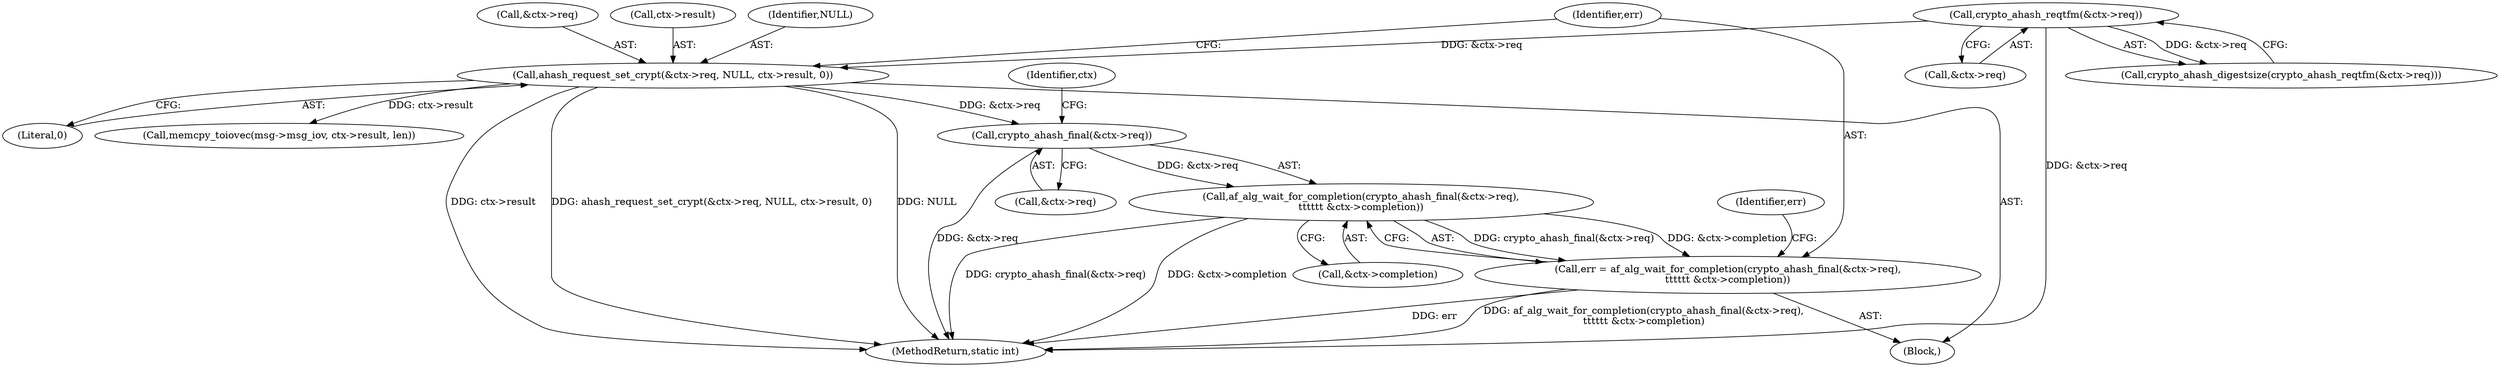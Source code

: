 digraph "0_linux_72a763d805a48ac8c0bf48fdb510e84c12de51fe@API" {
"1000181" [label="(Call,crypto_ahash_final(&ctx->req))"];
"1000168" [label="(Call,ahash_request_set_crypt(&ctx->req, NULL, ctx->result, 0))"];
"1000128" [label="(Call,crypto_ahash_reqtfm(&ctx->req))"];
"1000180" [label="(Call,af_alg_wait_for_completion(crypto_ahash_final(&ctx->req),\n\t\t\t\t\t\t &ctx->completion))"];
"1000178" [label="(Call,err = af_alg_wait_for_completion(crypto_ahash_final(&ctx->req),\n\t\t\t\t\t\t &ctx->completion))"];
"1000186" [label="(Call,&ctx->completion)"];
"1000180" [label="(Call,af_alg_wait_for_completion(crypto_ahash_final(&ctx->req),\n\t\t\t\t\t\t &ctx->completion))"];
"1000128" [label="(Call,crypto_ahash_reqtfm(&ctx->req))"];
"1000127" [label="(Call,crypto_ahash_digestsize(crypto_ahash_reqtfm(&ctx->req)))"];
"1000177" [label="(Literal,0)"];
"1000169" [label="(Call,&ctx->req)"];
"1000168" [label="(Call,ahash_request_set_crypt(&ctx->req, NULL, ctx->result, 0))"];
"1000195" [label="(Call,memcpy_toiovec(msg->msg_iov, ctx->result, len))"];
"1000178" [label="(Call,err = af_alg_wait_for_completion(crypto_ahash_final(&ctx->req),\n\t\t\t\t\t\t &ctx->completion))"];
"1000162" [label="(Block,)"];
"1000188" [label="(Identifier,ctx)"];
"1000191" [label="(Identifier,err)"];
"1000182" [label="(Call,&ctx->req)"];
"1000173" [label="(Identifier,NULL)"];
"1000129" [label="(Call,&ctx->req)"];
"1000181" [label="(Call,crypto_ahash_final(&ctx->req))"];
"1000207" [label="(MethodReturn,static int)"];
"1000179" [label="(Identifier,err)"];
"1000174" [label="(Call,ctx->result)"];
"1000181" -> "1000180"  [label="AST: "];
"1000181" -> "1000182"  [label="CFG: "];
"1000182" -> "1000181"  [label="AST: "];
"1000188" -> "1000181"  [label="CFG: "];
"1000181" -> "1000207"  [label="DDG: &ctx->req"];
"1000181" -> "1000180"  [label="DDG: &ctx->req"];
"1000168" -> "1000181"  [label="DDG: &ctx->req"];
"1000168" -> "1000162"  [label="AST: "];
"1000168" -> "1000177"  [label="CFG: "];
"1000169" -> "1000168"  [label="AST: "];
"1000173" -> "1000168"  [label="AST: "];
"1000174" -> "1000168"  [label="AST: "];
"1000177" -> "1000168"  [label="AST: "];
"1000179" -> "1000168"  [label="CFG: "];
"1000168" -> "1000207"  [label="DDG: ctx->result"];
"1000168" -> "1000207"  [label="DDG: ahash_request_set_crypt(&ctx->req, NULL, ctx->result, 0)"];
"1000168" -> "1000207"  [label="DDG: NULL"];
"1000128" -> "1000168"  [label="DDG: &ctx->req"];
"1000168" -> "1000195"  [label="DDG: ctx->result"];
"1000128" -> "1000127"  [label="AST: "];
"1000128" -> "1000129"  [label="CFG: "];
"1000129" -> "1000128"  [label="AST: "];
"1000127" -> "1000128"  [label="CFG: "];
"1000128" -> "1000207"  [label="DDG: &ctx->req"];
"1000128" -> "1000127"  [label="DDG: &ctx->req"];
"1000180" -> "1000178"  [label="AST: "];
"1000180" -> "1000186"  [label="CFG: "];
"1000186" -> "1000180"  [label="AST: "];
"1000178" -> "1000180"  [label="CFG: "];
"1000180" -> "1000207"  [label="DDG: crypto_ahash_final(&ctx->req)"];
"1000180" -> "1000207"  [label="DDG: &ctx->completion"];
"1000180" -> "1000178"  [label="DDG: crypto_ahash_final(&ctx->req)"];
"1000180" -> "1000178"  [label="DDG: &ctx->completion"];
"1000178" -> "1000162"  [label="AST: "];
"1000179" -> "1000178"  [label="AST: "];
"1000191" -> "1000178"  [label="CFG: "];
"1000178" -> "1000207"  [label="DDG: err"];
"1000178" -> "1000207"  [label="DDG: af_alg_wait_for_completion(crypto_ahash_final(&ctx->req),\n\t\t\t\t\t\t &ctx->completion)"];
}
